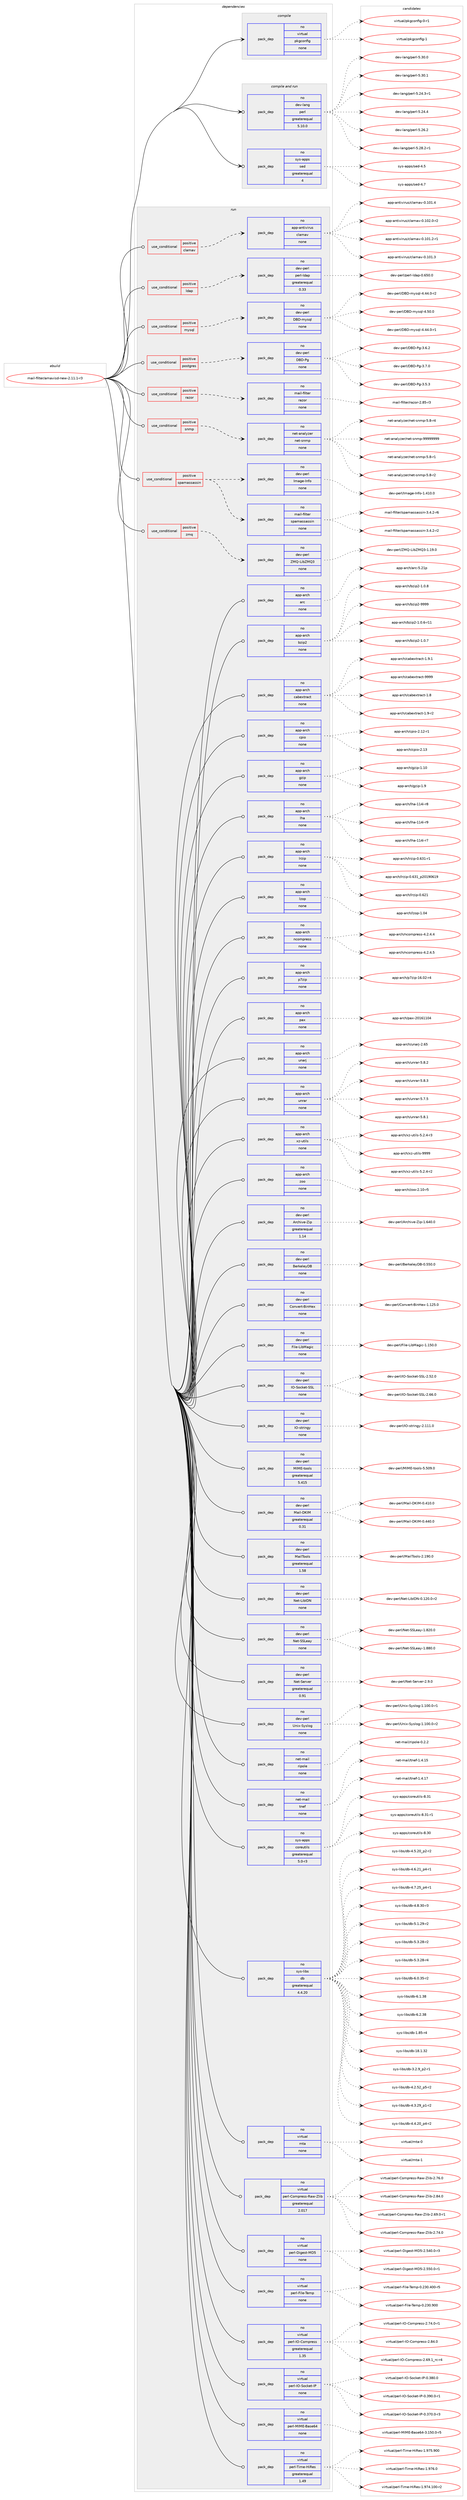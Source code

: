 digraph prolog {

# *************
# Graph options
# *************

newrank=true;
concentrate=true;
compound=true;
graph [rankdir=LR,fontname=Helvetica,fontsize=10,ranksep=1.5];#, ranksep=2.5, nodesep=0.2];
edge  [arrowhead=vee];
node  [fontname=Helvetica,fontsize=10];

# **********
# The ebuild
# **********

subgraph cluster_leftcol {
color=gray;
rank=same;
label=<<i>ebuild</i>>;
id [label="mail-filter/amavisd-new-2.11.1-r3", color=red, width=4, href="../mail-filter/amavisd-new-2.11.1-r3.svg"];
}

# ****************
# The dependencies
# ****************

subgraph cluster_midcol {
color=gray;
label=<<i>dependencies</i>>;
subgraph cluster_compile {
fillcolor="#eeeeee";
style=filled;
label=<<i>compile</i>>;
subgraph pack570745 {
dependency772456 [label=<<TABLE BORDER="0" CELLBORDER="1" CELLSPACING="0" CELLPADDING="4" WIDTH="220"><TR><TD ROWSPAN="6" CELLPADDING="30">pack_dep</TD></TR><TR><TD WIDTH="110">no</TD></TR><TR><TD>virtual</TD></TR><TR><TD>pkgconfig</TD></TR><TR><TD>none</TD></TR><TR><TD></TD></TR></TABLE>>, shape=none, color=blue];
}
id:e -> dependency772456:w [weight=20,style="solid",arrowhead="vee"];
}
subgraph cluster_compileandrun {
fillcolor="#eeeeee";
style=filled;
label=<<i>compile and run</i>>;
subgraph pack570746 {
dependency772457 [label=<<TABLE BORDER="0" CELLBORDER="1" CELLSPACING="0" CELLPADDING="4" WIDTH="220"><TR><TD ROWSPAN="6" CELLPADDING="30">pack_dep</TD></TR><TR><TD WIDTH="110">no</TD></TR><TR><TD>dev-lang</TD></TR><TR><TD>perl</TD></TR><TR><TD>greaterequal</TD></TR><TR><TD>5.10.0</TD></TR></TABLE>>, shape=none, color=blue];
}
id:e -> dependency772457:w [weight=20,style="solid",arrowhead="odotvee"];
subgraph pack570747 {
dependency772458 [label=<<TABLE BORDER="0" CELLBORDER="1" CELLSPACING="0" CELLPADDING="4" WIDTH="220"><TR><TD ROWSPAN="6" CELLPADDING="30">pack_dep</TD></TR><TR><TD WIDTH="110">no</TD></TR><TR><TD>sys-apps</TD></TR><TR><TD>sed</TD></TR><TR><TD>greaterequal</TD></TR><TR><TD>4</TD></TR></TABLE>>, shape=none, color=blue];
}
id:e -> dependency772458:w [weight=20,style="solid",arrowhead="odotvee"];
}
subgraph cluster_run {
fillcolor="#eeeeee";
style=filled;
label=<<i>run</i>>;
subgraph cond188329 {
dependency772459 [label=<<TABLE BORDER="0" CELLBORDER="1" CELLSPACING="0" CELLPADDING="4"><TR><TD ROWSPAN="3" CELLPADDING="10">use_conditional</TD></TR><TR><TD>positive</TD></TR><TR><TD>clamav</TD></TR></TABLE>>, shape=none, color=red];
subgraph pack570748 {
dependency772460 [label=<<TABLE BORDER="0" CELLBORDER="1" CELLSPACING="0" CELLPADDING="4" WIDTH="220"><TR><TD ROWSPAN="6" CELLPADDING="30">pack_dep</TD></TR><TR><TD WIDTH="110">no</TD></TR><TR><TD>app-antivirus</TD></TR><TR><TD>clamav</TD></TR><TR><TD>none</TD></TR><TR><TD></TD></TR></TABLE>>, shape=none, color=blue];
}
dependency772459:e -> dependency772460:w [weight=20,style="dashed",arrowhead="vee"];
}
id:e -> dependency772459:w [weight=20,style="solid",arrowhead="odot"];
subgraph cond188330 {
dependency772461 [label=<<TABLE BORDER="0" CELLBORDER="1" CELLSPACING="0" CELLPADDING="4"><TR><TD ROWSPAN="3" CELLPADDING="10">use_conditional</TD></TR><TR><TD>positive</TD></TR><TR><TD>ldap</TD></TR></TABLE>>, shape=none, color=red];
subgraph pack570749 {
dependency772462 [label=<<TABLE BORDER="0" CELLBORDER="1" CELLSPACING="0" CELLPADDING="4" WIDTH="220"><TR><TD ROWSPAN="6" CELLPADDING="30">pack_dep</TD></TR><TR><TD WIDTH="110">no</TD></TR><TR><TD>dev-perl</TD></TR><TR><TD>perl-ldap</TD></TR><TR><TD>greaterequal</TD></TR><TR><TD>0.33</TD></TR></TABLE>>, shape=none, color=blue];
}
dependency772461:e -> dependency772462:w [weight=20,style="dashed",arrowhead="vee"];
}
id:e -> dependency772461:w [weight=20,style="solid",arrowhead="odot"];
subgraph cond188331 {
dependency772463 [label=<<TABLE BORDER="0" CELLBORDER="1" CELLSPACING="0" CELLPADDING="4"><TR><TD ROWSPAN="3" CELLPADDING="10">use_conditional</TD></TR><TR><TD>positive</TD></TR><TR><TD>mysql</TD></TR></TABLE>>, shape=none, color=red];
subgraph pack570750 {
dependency772464 [label=<<TABLE BORDER="0" CELLBORDER="1" CELLSPACING="0" CELLPADDING="4" WIDTH="220"><TR><TD ROWSPAN="6" CELLPADDING="30">pack_dep</TD></TR><TR><TD WIDTH="110">no</TD></TR><TR><TD>dev-perl</TD></TR><TR><TD>DBD-mysql</TD></TR><TR><TD>none</TD></TR><TR><TD></TD></TR></TABLE>>, shape=none, color=blue];
}
dependency772463:e -> dependency772464:w [weight=20,style="dashed",arrowhead="vee"];
}
id:e -> dependency772463:w [weight=20,style="solid",arrowhead="odot"];
subgraph cond188332 {
dependency772465 [label=<<TABLE BORDER="0" CELLBORDER="1" CELLSPACING="0" CELLPADDING="4"><TR><TD ROWSPAN="3" CELLPADDING="10">use_conditional</TD></TR><TR><TD>positive</TD></TR><TR><TD>postgres</TD></TR></TABLE>>, shape=none, color=red];
subgraph pack570751 {
dependency772466 [label=<<TABLE BORDER="0" CELLBORDER="1" CELLSPACING="0" CELLPADDING="4" WIDTH="220"><TR><TD ROWSPAN="6" CELLPADDING="30">pack_dep</TD></TR><TR><TD WIDTH="110">no</TD></TR><TR><TD>dev-perl</TD></TR><TR><TD>DBD-Pg</TD></TR><TR><TD>none</TD></TR><TR><TD></TD></TR></TABLE>>, shape=none, color=blue];
}
dependency772465:e -> dependency772466:w [weight=20,style="dashed",arrowhead="vee"];
}
id:e -> dependency772465:w [weight=20,style="solid",arrowhead="odot"];
subgraph cond188333 {
dependency772467 [label=<<TABLE BORDER="0" CELLBORDER="1" CELLSPACING="0" CELLPADDING="4"><TR><TD ROWSPAN="3" CELLPADDING="10">use_conditional</TD></TR><TR><TD>positive</TD></TR><TR><TD>razor</TD></TR></TABLE>>, shape=none, color=red];
subgraph pack570752 {
dependency772468 [label=<<TABLE BORDER="0" CELLBORDER="1" CELLSPACING="0" CELLPADDING="4" WIDTH="220"><TR><TD ROWSPAN="6" CELLPADDING="30">pack_dep</TD></TR><TR><TD WIDTH="110">no</TD></TR><TR><TD>mail-filter</TD></TR><TR><TD>razor</TD></TR><TR><TD>none</TD></TR><TR><TD></TD></TR></TABLE>>, shape=none, color=blue];
}
dependency772467:e -> dependency772468:w [weight=20,style="dashed",arrowhead="vee"];
}
id:e -> dependency772467:w [weight=20,style="solid",arrowhead="odot"];
subgraph cond188334 {
dependency772469 [label=<<TABLE BORDER="0" CELLBORDER="1" CELLSPACING="0" CELLPADDING="4"><TR><TD ROWSPAN="3" CELLPADDING="10">use_conditional</TD></TR><TR><TD>positive</TD></TR><TR><TD>snmp</TD></TR></TABLE>>, shape=none, color=red];
subgraph pack570753 {
dependency772470 [label=<<TABLE BORDER="0" CELLBORDER="1" CELLSPACING="0" CELLPADDING="4" WIDTH="220"><TR><TD ROWSPAN="6" CELLPADDING="30">pack_dep</TD></TR><TR><TD WIDTH="110">no</TD></TR><TR><TD>net-analyzer</TD></TR><TR><TD>net-snmp</TD></TR><TR><TD>none</TD></TR><TR><TD></TD></TR></TABLE>>, shape=none, color=blue];
}
dependency772469:e -> dependency772470:w [weight=20,style="dashed",arrowhead="vee"];
}
id:e -> dependency772469:w [weight=20,style="solid",arrowhead="odot"];
subgraph cond188335 {
dependency772471 [label=<<TABLE BORDER="0" CELLBORDER="1" CELLSPACING="0" CELLPADDING="4"><TR><TD ROWSPAN="3" CELLPADDING="10">use_conditional</TD></TR><TR><TD>positive</TD></TR><TR><TD>spamassassin</TD></TR></TABLE>>, shape=none, color=red];
subgraph pack570754 {
dependency772472 [label=<<TABLE BORDER="0" CELLBORDER="1" CELLSPACING="0" CELLPADDING="4" WIDTH="220"><TR><TD ROWSPAN="6" CELLPADDING="30">pack_dep</TD></TR><TR><TD WIDTH="110">no</TD></TR><TR><TD>mail-filter</TD></TR><TR><TD>spamassassin</TD></TR><TR><TD>none</TD></TR><TR><TD></TD></TR></TABLE>>, shape=none, color=blue];
}
dependency772471:e -> dependency772472:w [weight=20,style="dashed",arrowhead="vee"];
subgraph pack570755 {
dependency772473 [label=<<TABLE BORDER="0" CELLBORDER="1" CELLSPACING="0" CELLPADDING="4" WIDTH="220"><TR><TD ROWSPAN="6" CELLPADDING="30">pack_dep</TD></TR><TR><TD WIDTH="110">no</TD></TR><TR><TD>dev-perl</TD></TR><TR><TD>Image-Info</TD></TR><TR><TD>none</TD></TR><TR><TD></TD></TR></TABLE>>, shape=none, color=blue];
}
dependency772471:e -> dependency772473:w [weight=20,style="dashed",arrowhead="vee"];
}
id:e -> dependency772471:w [weight=20,style="solid",arrowhead="odot"];
subgraph cond188336 {
dependency772474 [label=<<TABLE BORDER="0" CELLBORDER="1" CELLSPACING="0" CELLPADDING="4"><TR><TD ROWSPAN="3" CELLPADDING="10">use_conditional</TD></TR><TR><TD>positive</TD></TR><TR><TD>zmq</TD></TR></TABLE>>, shape=none, color=red];
subgraph pack570756 {
dependency772475 [label=<<TABLE BORDER="0" CELLBORDER="1" CELLSPACING="0" CELLPADDING="4" WIDTH="220"><TR><TD ROWSPAN="6" CELLPADDING="30">pack_dep</TD></TR><TR><TD WIDTH="110">no</TD></TR><TR><TD>dev-perl</TD></TR><TR><TD>ZMQ-LibZMQ3</TD></TR><TR><TD>none</TD></TR><TR><TD></TD></TR></TABLE>>, shape=none, color=blue];
}
dependency772474:e -> dependency772475:w [weight=20,style="dashed",arrowhead="vee"];
}
id:e -> dependency772474:w [weight=20,style="solid",arrowhead="odot"];
subgraph pack570757 {
dependency772476 [label=<<TABLE BORDER="0" CELLBORDER="1" CELLSPACING="0" CELLPADDING="4" WIDTH="220"><TR><TD ROWSPAN="6" CELLPADDING="30">pack_dep</TD></TR><TR><TD WIDTH="110">no</TD></TR><TR><TD>app-arch</TD></TR><TR><TD>arc</TD></TR><TR><TD>none</TD></TR><TR><TD></TD></TR></TABLE>>, shape=none, color=blue];
}
id:e -> dependency772476:w [weight=20,style="solid",arrowhead="odot"];
subgraph pack570758 {
dependency772477 [label=<<TABLE BORDER="0" CELLBORDER="1" CELLSPACING="0" CELLPADDING="4" WIDTH="220"><TR><TD ROWSPAN="6" CELLPADDING="30">pack_dep</TD></TR><TR><TD WIDTH="110">no</TD></TR><TR><TD>app-arch</TD></TR><TR><TD>bzip2</TD></TR><TR><TD>none</TD></TR><TR><TD></TD></TR></TABLE>>, shape=none, color=blue];
}
id:e -> dependency772477:w [weight=20,style="solid",arrowhead="odot"];
subgraph pack570759 {
dependency772478 [label=<<TABLE BORDER="0" CELLBORDER="1" CELLSPACING="0" CELLPADDING="4" WIDTH="220"><TR><TD ROWSPAN="6" CELLPADDING="30">pack_dep</TD></TR><TR><TD WIDTH="110">no</TD></TR><TR><TD>app-arch</TD></TR><TR><TD>cabextract</TD></TR><TR><TD>none</TD></TR><TR><TD></TD></TR></TABLE>>, shape=none, color=blue];
}
id:e -> dependency772478:w [weight=20,style="solid",arrowhead="odot"];
subgraph pack570760 {
dependency772479 [label=<<TABLE BORDER="0" CELLBORDER="1" CELLSPACING="0" CELLPADDING="4" WIDTH="220"><TR><TD ROWSPAN="6" CELLPADDING="30">pack_dep</TD></TR><TR><TD WIDTH="110">no</TD></TR><TR><TD>app-arch</TD></TR><TR><TD>cpio</TD></TR><TR><TD>none</TD></TR><TR><TD></TD></TR></TABLE>>, shape=none, color=blue];
}
id:e -> dependency772479:w [weight=20,style="solid",arrowhead="odot"];
subgraph pack570761 {
dependency772480 [label=<<TABLE BORDER="0" CELLBORDER="1" CELLSPACING="0" CELLPADDING="4" WIDTH="220"><TR><TD ROWSPAN="6" CELLPADDING="30">pack_dep</TD></TR><TR><TD WIDTH="110">no</TD></TR><TR><TD>app-arch</TD></TR><TR><TD>gzip</TD></TR><TR><TD>none</TD></TR><TR><TD></TD></TR></TABLE>>, shape=none, color=blue];
}
id:e -> dependency772480:w [weight=20,style="solid",arrowhead="odot"];
subgraph pack570762 {
dependency772481 [label=<<TABLE BORDER="0" CELLBORDER="1" CELLSPACING="0" CELLPADDING="4" WIDTH="220"><TR><TD ROWSPAN="6" CELLPADDING="30">pack_dep</TD></TR><TR><TD WIDTH="110">no</TD></TR><TR><TD>app-arch</TD></TR><TR><TD>lha</TD></TR><TR><TD>none</TD></TR><TR><TD></TD></TR></TABLE>>, shape=none, color=blue];
}
id:e -> dependency772481:w [weight=20,style="solid",arrowhead="odot"];
subgraph pack570763 {
dependency772482 [label=<<TABLE BORDER="0" CELLBORDER="1" CELLSPACING="0" CELLPADDING="4" WIDTH="220"><TR><TD ROWSPAN="6" CELLPADDING="30">pack_dep</TD></TR><TR><TD WIDTH="110">no</TD></TR><TR><TD>app-arch</TD></TR><TR><TD>lrzip</TD></TR><TR><TD>none</TD></TR><TR><TD></TD></TR></TABLE>>, shape=none, color=blue];
}
id:e -> dependency772482:w [weight=20,style="solid",arrowhead="odot"];
subgraph pack570764 {
dependency772483 [label=<<TABLE BORDER="0" CELLBORDER="1" CELLSPACING="0" CELLPADDING="4" WIDTH="220"><TR><TD ROWSPAN="6" CELLPADDING="30">pack_dep</TD></TR><TR><TD WIDTH="110">no</TD></TR><TR><TD>app-arch</TD></TR><TR><TD>lzop</TD></TR><TR><TD>none</TD></TR><TR><TD></TD></TR></TABLE>>, shape=none, color=blue];
}
id:e -> dependency772483:w [weight=20,style="solid",arrowhead="odot"];
subgraph pack570765 {
dependency772484 [label=<<TABLE BORDER="0" CELLBORDER="1" CELLSPACING="0" CELLPADDING="4" WIDTH="220"><TR><TD ROWSPAN="6" CELLPADDING="30">pack_dep</TD></TR><TR><TD WIDTH="110">no</TD></TR><TR><TD>app-arch</TD></TR><TR><TD>ncompress</TD></TR><TR><TD>none</TD></TR><TR><TD></TD></TR></TABLE>>, shape=none, color=blue];
}
id:e -> dependency772484:w [weight=20,style="solid",arrowhead="odot"];
subgraph pack570766 {
dependency772485 [label=<<TABLE BORDER="0" CELLBORDER="1" CELLSPACING="0" CELLPADDING="4" WIDTH="220"><TR><TD ROWSPAN="6" CELLPADDING="30">pack_dep</TD></TR><TR><TD WIDTH="110">no</TD></TR><TR><TD>app-arch</TD></TR><TR><TD>p7zip</TD></TR><TR><TD>none</TD></TR><TR><TD></TD></TR></TABLE>>, shape=none, color=blue];
}
id:e -> dependency772485:w [weight=20,style="solid",arrowhead="odot"];
subgraph pack570767 {
dependency772486 [label=<<TABLE BORDER="0" CELLBORDER="1" CELLSPACING="0" CELLPADDING="4" WIDTH="220"><TR><TD ROWSPAN="6" CELLPADDING="30">pack_dep</TD></TR><TR><TD WIDTH="110">no</TD></TR><TR><TD>app-arch</TD></TR><TR><TD>pax</TD></TR><TR><TD>none</TD></TR><TR><TD></TD></TR></TABLE>>, shape=none, color=blue];
}
id:e -> dependency772486:w [weight=20,style="solid",arrowhead="odot"];
subgraph pack570768 {
dependency772487 [label=<<TABLE BORDER="0" CELLBORDER="1" CELLSPACING="0" CELLPADDING="4" WIDTH="220"><TR><TD ROWSPAN="6" CELLPADDING="30">pack_dep</TD></TR><TR><TD WIDTH="110">no</TD></TR><TR><TD>app-arch</TD></TR><TR><TD>unarj</TD></TR><TR><TD>none</TD></TR><TR><TD></TD></TR></TABLE>>, shape=none, color=blue];
}
id:e -> dependency772487:w [weight=20,style="solid",arrowhead="odot"];
subgraph pack570769 {
dependency772488 [label=<<TABLE BORDER="0" CELLBORDER="1" CELLSPACING="0" CELLPADDING="4" WIDTH="220"><TR><TD ROWSPAN="6" CELLPADDING="30">pack_dep</TD></TR><TR><TD WIDTH="110">no</TD></TR><TR><TD>app-arch</TD></TR><TR><TD>unrar</TD></TR><TR><TD>none</TD></TR><TR><TD></TD></TR></TABLE>>, shape=none, color=blue];
}
id:e -> dependency772488:w [weight=20,style="solid",arrowhead="odot"];
subgraph pack570770 {
dependency772489 [label=<<TABLE BORDER="0" CELLBORDER="1" CELLSPACING="0" CELLPADDING="4" WIDTH="220"><TR><TD ROWSPAN="6" CELLPADDING="30">pack_dep</TD></TR><TR><TD WIDTH="110">no</TD></TR><TR><TD>app-arch</TD></TR><TR><TD>xz-utils</TD></TR><TR><TD>none</TD></TR><TR><TD></TD></TR></TABLE>>, shape=none, color=blue];
}
id:e -> dependency772489:w [weight=20,style="solid",arrowhead="odot"];
subgraph pack570771 {
dependency772490 [label=<<TABLE BORDER="0" CELLBORDER="1" CELLSPACING="0" CELLPADDING="4" WIDTH="220"><TR><TD ROWSPAN="6" CELLPADDING="30">pack_dep</TD></TR><TR><TD WIDTH="110">no</TD></TR><TR><TD>app-arch</TD></TR><TR><TD>zoo</TD></TR><TR><TD>none</TD></TR><TR><TD></TD></TR></TABLE>>, shape=none, color=blue];
}
id:e -> dependency772490:w [weight=20,style="solid",arrowhead="odot"];
subgraph pack570772 {
dependency772491 [label=<<TABLE BORDER="0" CELLBORDER="1" CELLSPACING="0" CELLPADDING="4" WIDTH="220"><TR><TD ROWSPAN="6" CELLPADDING="30">pack_dep</TD></TR><TR><TD WIDTH="110">no</TD></TR><TR><TD>dev-perl</TD></TR><TR><TD>Archive-Zip</TD></TR><TR><TD>greaterequal</TD></TR><TR><TD>1.14</TD></TR></TABLE>>, shape=none, color=blue];
}
id:e -> dependency772491:w [weight=20,style="solid",arrowhead="odot"];
subgraph pack570773 {
dependency772492 [label=<<TABLE BORDER="0" CELLBORDER="1" CELLSPACING="0" CELLPADDING="4" WIDTH="220"><TR><TD ROWSPAN="6" CELLPADDING="30">pack_dep</TD></TR><TR><TD WIDTH="110">no</TD></TR><TR><TD>dev-perl</TD></TR><TR><TD>BerkeleyDB</TD></TR><TR><TD>none</TD></TR><TR><TD></TD></TR></TABLE>>, shape=none, color=blue];
}
id:e -> dependency772492:w [weight=20,style="solid",arrowhead="odot"];
subgraph pack570774 {
dependency772493 [label=<<TABLE BORDER="0" CELLBORDER="1" CELLSPACING="0" CELLPADDING="4" WIDTH="220"><TR><TD ROWSPAN="6" CELLPADDING="30">pack_dep</TD></TR><TR><TD WIDTH="110">no</TD></TR><TR><TD>dev-perl</TD></TR><TR><TD>Convert-BinHex</TD></TR><TR><TD>none</TD></TR><TR><TD></TD></TR></TABLE>>, shape=none, color=blue];
}
id:e -> dependency772493:w [weight=20,style="solid",arrowhead="odot"];
subgraph pack570775 {
dependency772494 [label=<<TABLE BORDER="0" CELLBORDER="1" CELLSPACING="0" CELLPADDING="4" WIDTH="220"><TR><TD ROWSPAN="6" CELLPADDING="30">pack_dep</TD></TR><TR><TD WIDTH="110">no</TD></TR><TR><TD>dev-perl</TD></TR><TR><TD>File-LibMagic</TD></TR><TR><TD>none</TD></TR><TR><TD></TD></TR></TABLE>>, shape=none, color=blue];
}
id:e -> dependency772494:w [weight=20,style="solid",arrowhead="odot"];
subgraph pack570776 {
dependency772495 [label=<<TABLE BORDER="0" CELLBORDER="1" CELLSPACING="0" CELLPADDING="4" WIDTH="220"><TR><TD ROWSPAN="6" CELLPADDING="30">pack_dep</TD></TR><TR><TD WIDTH="110">no</TD></TR><TR><TD>dev-perl</TD></TR><TR><TD>IO-Socket-SSL</TD></TR><TR><TD>none</TD></TR><TR><TD></TD></TR></TABLE>>, shape=none, color=blue];
}
id:e -> dependency772495:w [weight=20,style="solid",arrowhead="odot"];
subgraph pack570777 {
dependency772496 [label=<<TABLE BORDER="0" CELLBORDER="1" CELLSPACING="0" CELLPADDING="4" WIDTH="220"><TR><TD ROWSPAN="6" CELLPADDING="30">pack_dep</TD></TR><TR><TD WIDTH="110">no</TD></TR><TR><TD>dev-perl</TD></TR><TR><TD>IO-stringy</TD></TR><TR><TD>none</TD></TR><TR><TD></TD></TR></TABLE>>, shape=none, color=blue];
}
id:e -> dependency772496:w [weight=20,style="solid",arrowhead="odot"];
subgraph pack570778 {
dependency772497 [label=<<TABLE BORDER="0" CELLBORDER="1" CELLSPACING="0" CELLPADDING="4" WIDTH="220"><TR><TD ROWSPAN="6" CELLPADDING="30">pack_dep</TD></TR><TR><TD WIDTH="110">no</TD></TR><TR><TD>dev-perl</TD></TR><TR><TD>MIME-tools</TD></TR><TR><TD>greaterequal</TD></TR><TR><TD>5.415</TD></TR></TABLE>>, shape=none, color=blue];
}
id:e -> dependency772497:w [weight=20,style="solid",arrowhead="odot"];
subgraph pack570779 {
dependency772498 [label=<<TABLE BORDER="0" CELLBORDER="1" CELLSPACING="0" CELLPADDING="4" WIDTH="220"><TR><TD ROWSPAN="6" CELLPADDING="30">pack_dep</TD></TR><TR><TD WIDTH="110">no</TD></TR><TR><TD>dev-perl</TD></TR><TR><TD>Mail-DKIM</TD></TR><TR><TD>greaterequal</TD></TR><TR><TD>0.31</TD></TR></TABLE>>, shape=none, color=blue];
}
id:e -> dependency772498:w [weight=20,style="solid",arrowhead="odot"];
subgraph pack570780 {
dependency772499 [label=<<TABLE BORDER="0" CELLBORDER="1" CELLSPACING="0" CELLPADDING="4" WIDTH="220"><TR><TD ROWSPAN="6" CELLPADDING="30">pack_dep</TD></TR><TR><TD WIDTH="110">no</TD></TR><TR><TD>dev-perl</TD></TR><TR><TD>MailTools</TD></TR><TR><TD>greaterequal</TD></TR><TR><TD>1.58</TD></TR></TABLE>>, shape=none, color=blue];
}
id:e -> dependency772499:w [weight=20,style="solid",arrowhead="odot"];
subgraph pack570781 {
dependency772500 [label=<<TABLE BORDER="0" CELLBORDER="1" CELLSPACING="0" CELLPADDING="4" WIDTH="220"><TR><TD ROWSPAN="6" CELLPADDING="30">pack_dep</TD></TR><TR><TD WIDTH="110">no</TD></TR><TR><TD>dev-perl</TD></TR><TR><TD>Net-LibIDN</TD></TR><TR><TD>none</TD></TR><TR><TD></TD></TR></TABLE>>, shape=none, color=blue];
}
id:e -> dependency772500:w [weight=20,style="solid",arrowhead="odot"];
subgraph pack570782 {
dependency772501 [label=<<TABLE BORDER="0" CELLBORDER="1" CELLSPACING="0" CELLPADDING="4" WIDTH="220"><TR><TD ROWSPAN="6" CELLPADDING="30">pack_dep</TD></TR><TR><TD WIDTH="110">no</TD></TR><TR><TD>dev-perl</TD></TR><TR><TD>Net-SSLeay</TD></TR><TR><TD>none</TD></TR><TR><TD></TD></TR></TABLE>>, shape=none, color=blue];
}
id:e -> dependency772501:w [weight=20,style="solid",arrowhead="odot"];
subgraph pack570783 {
dependency772502 [label=<<TABLE BORDER="0" CELLBORDER="1" CELLSPACING="0" CELLPADDING="4" WIDTH="220"><TR><TD ROWSPAN="6" CELLPADDING="30">pack_dep</TD></TR><TR><TD WIDTH="110">no</TD></TR><TR><TD>dev-perl</TD></TR><TR><TD>Net-Server</TD></TR><TR><TD>greaterequal</TD></TR><TR><TD>0.91</TD></TR></TABLE>>, shape=none, color=blue];
}
id:e -> dependency772502:w [weight=20,style="solid",arrowhead="odot"];
subgraph pack570784 {
dependency772503 [label=<<TABLE BORDER="0" CELLBORDER="1" CELLSPACING="0" CELLPADDING="4" WIDTH="220"><TR><TD ROWSPAN="6" CELLPADDING="30">pack_dep</TD></TR><TR><TD WIDTH="110">no</TD></TR><TR><TD>dev-perl</TD></TR><TR><TD>Unix-Syslog</TD></TR><TR><TD>none</TD></TR><TR><TD></TD></TR></TABLE>>, shape=none, color=blue];
}
id:e -> dependency772503:w [weight=20,style="solid",arrowhead="odot"];
subgraph pack570785 {
dependency772504 [label=<<TABLE BORDER="0" CELLBORDER="1" CELLSPACING="0" CELLPADDING="4" WIDTH="220"><TR><TD ROWSPAN="6" CELLPADDING="30">pack_dep</TD></TR><TR><TD WIDTH="110">no</TD></TR><TR><TD>net-mail</TD></TR><TR><TD>ripole</TD></TR><TR><TD>none</TD></TR><TR><TD></TD></TR></TABLE>>, shape=none, color=blue];
}
id:e -> dependency772504:w [weight=20,style="solid",arrowhead="odot"];
subgraph pack570786 {
dependency772505 [label=<<TABLE BORDER="0" CELLBORDER="1" CELLSPACING="0" CELLPADDING="4" WIDTH="220"><TR><TD ROWSPAN="6" CELLPADDING="30">pack_dep</TD></TR><TR><TD WIDTH="110">no</TD></TR><TR><TD>net-mail</TD></TR><TR><TD>tnef</TD></TR><TR><TD>none</TD></TR><TR><TD></TD></TR></TABLE>>, shape=none, color=blue];
}
id:e -> dependency772505:w [weight=20,style="solid",arrowhead="odot"];
subgraph pack570787 {
dependency772506 [label=<<TABLE BORDER="0" CELLBORDER="1" CELLSPACING="0" CELLPADDING="4" WIDTH="220"><TR><TD ROWSPAN="6" CELLPADDING="30">pack_dep</TD></TR><TR><TD WIDTH="110">no</TD></TR><TR><TD>sys-apps</TD></TR><TR><TD>coreutils</TD></TR><TR><TD>greaterequal</TD></TR><TR><TD>5.0-r3</TD></TR></TABLE>>, shape=none, color=blue];
}
id:e -> dependency772506:w [weight=20,style="solid",arrowhead="odot"];
subgraph pack570788 {
dependency772507 [label=<<TABLE BORDER="0" CELLBORDER="1" CELLSPACING="0" CELLPADDING="4" WIDTH="220"><TR><TD ROWSPAN="6" CELLPADDING="30">pack_dep</TD></TR><TR><TD WIDTH="110">no</TD></TR><TR><TD>sys-libs</TD></TR><TR><TD>db</TD></TR><TR><TD>greaterequal</TD></TR><TR><TD>4.4.20</TD></TR></TABLE>>, shape=none, color=blue];
}
id:e -> dependency772507:w [weight=20,style="solid",arrowhead="odot"];
subgraph pack570789 {
dependency772508 [label=<<TABLE BORDER="0" CELLBORDER="1" CELLSPACING="0" CELLPADDING="4" WIDTH="220"><TR><TD ROWSPAN="6" CELLPADDING="30">pack_dep</TD></TR><TR><TD WIDTH="110">no</TD></TR><TR><TD>virtual</TD></TR><TR><TD>mta</TD></TR><TR><TD>none</TD></TR><TR><TD></TD></TR></TABLE>>, shape=none, color=blue];
}
id:e -> dependency772508:w [weight=20,style="solid",arrowhead="odot"];
subgraph pack570790 {
dependency772509 [label=<<TABLE BORDER="0" CELLBORDER="1" CELLSPACING="0" CELLPADDING="4" WIDTH="220"><TR><TD ROWSPAN="6" CELLPADDING="30">pack_dep</TD></TR><TR><TD WIDTH="110">no</TD></TR><TR><TD>virtual</TD></TR><TR><TD>perl-Compress-Raw-Zlib</TD></TR><TR><TD>greaterequal</TD></TR><TR><TD>2.017</TD></TR></TABLE>>, shape=none, color=blue];
}
id:e -> dependency772509:w [weight=20,style="solid",arrowhead="odot"];
subgraph pack570791 {
dependency772510 [label=<<TABLE BORDER="0" CELLBORDER="1" CELLSPACING="0" CELLPADDING="4" WIDTH="220"><TR><TD ROWSPAN="6" CELLPADDING="30">pack_dep</TD></TR><TR><TD WIDTH="110">no</TD></TR><TR><TD>virtual</TD></TR><TR><TD>perl-Digest-MD5</TD></TR><TR><TD>none</TD></TR><TR><TD></TD></TR></TABLE>>, shape=none, color=blue];
}
id:e -> dependency772510:w [weight=20,style="solid",arrowhead="odot"];
subgraph pack570792 {
dependency772511 [label=<<TABLE BORDER="0" CELLBORDER="1" CELLSPACING="0" CELLPADDING="4" WIDTH="220"><TR><TD ROWSPAN="6" CELLPADDING="30">pack_dep</TD></TR><TR><TD WIDTH="110">no</TD></TR><TR><TD>virtual</TD></TR><TR><TD>perl-File-Temp</TD></TR><TR><TD>none</TD></TR><TR><TD></TD></TR></TABLE>>, shape=none, color=blue];
}
id:e -> dependency772511:w [weight=20,style="solid",arrowhead="odot"];
subgraph pack570793 {
dependency772512 [label=<<TABLE BORDER="0" CELLBORDER="1" CELLSPACING="0" CELLPADDING="4" WIDTH="220"><TR><TD ROWSPAN="6" CELLPADDING="30">pack_dep</TD></TR><TR><TD WIDTH="110">no</TD></TR><TR><TD>virtual</TD></TR><TR><TD>perl-IO-Compress</TD></TR><TR><TD>greaterequal</TD></TR><TR><TD>1.35</TD></TR></TABLE>>, shape=none, color=blue];
}
id:e -> dependency772512:w [weight=20,style="solid",arrowhead="odot"];
subgraph pack570794 {
dependency772513 [label=<<TABLE BORDER="0" CELLBORDER="1" CELLSPACING="0" CELLPADDING="4" WIDTH="220"><TR><TD ROWSPAN="6" CELLPADDING="30">pack_dep</TD></TR><TR><TD WIDTH="110">no</TD></TR><TR><TD>virtual</TD></TR><TR><TD>perl-IO-Socket-IP</TD></TR><TR><TD>none</TD></TR><TR><TD></TD></TR></TABLE>>, shape=none, color=blue];
}
id:e -> dependency772513:w [weight=20,style="solid",arrowhead="odot"];
subgraph pack570795 {
dependency772514 [label=<<TABLE BORDER="0" CELLBORDER="1" CELLSPACING="0" CELLPADDING="4" WIDTH="220"><TR><TD ROWSPAN="6" CELLPADDING="30">pack_dep</TD></TR><TR><TD WIDTH="110">no</TD></TR><TR><TD>virtual</TD></TR><TR><TD>perl-MIME-Base64</TD></TR><TR><TD>none</TD></TR><TR><TD></TD></TR></TABLE>>, shape=none, color=blue];
}
id:e -> dependency772514:w [weight=20,style="solid",arrowhead="odot"];
subgraph pack570796 {
dependency772515 [label=<<TABLE BORDER="0" CELLBORDER="1" CELLSPACING="0" CELLPADDING="4" WIDTH="220"><TR><TD ROWSPAN="6" CELLPADDING="30">pack_dep</TD></TR><TR><TD WIDTH="110">no</TD></TR><TR><TD>virtual</TD></TR><TR><TD>perl-Time-HiRes</TD></TR><TR><TD>greaterequal</TD></TR><TR><TD>1.49</TD></TR></TABLE>>, shape=none, color=blue];
}
id:e -> dependency772515:w [weight=20,style="solid",arrowhead="odot"];
}
}

# **************
# The candidates
# **************

subgraph cluster_choices {
rank=same;
color=gray;
label=<<i>candidates</i>>;

subgraph choice570745 {
color=black;
nodesep=1;
choice11810511411611797108471121071039911111010210510345484511449 [label="virtual/pkgconfig-0-r1", color=red, width=4,href="../virtual/pkgconfig-0-r1.svg"];
choice1181051141161179710847112107103991111101021051034549 [label="virtual/pkgconfig-1", color=red, width=4,href="../virtual/pkgconfig-1.svg"];
dependency772456:e -> choice11810511411611797108471121071039911111010210510345484511449:w [style=dotted,weight="100"];
dependency772456:e -> choice1181051141161179710847112107103991111101021051034549:w [style=dotted,weight="100"];
}
subgraph choice570746 {
color=black;
nodesep=1;
choice100101118451089711010347112101114108455346505246514511449 [label="dev-lang/perl-5.24.3-r1", color=red, width=4,href="../dev-lang/perl-5.24.3-r1.svg"];
choice10010111845108971101034711210111410845534650524652 [label="dev-lang/perl-5.24.4", color=red, width=4,href="../dev-lang/perl-5.24.4.svg"];
choice10010111845108971101034711210111410845534650544650 [label="dev-lang/perl-5.26.2", color=red, width=4,href="../dev-lang/perl-5.26.2.svg"];
choice100101118451089711010347112101114108455346505646504511449 [label="dev-lang/perl-5.28.2-r1", color=red, width=4,href="../dev-lang/perl-5.28.2-r1.svg"];
choice10010111845108971101034711210111410845534651484648 [label="dev-lang/perl-5.30.0", color=red, width=4,href="../dev-lang/perl-5.30.0.svg"];
choice10010111845108971101034711210111410845534651484649 [label="dev-lang/perl-5.30.1", color=red, width=4,href="../dev-lang/perl-5.30.1.svg"];
dependency772457:e -> choice100101118451089711010347112101114108455346505246514511449:w [style=dotted,weight="100"];
dependency772457:e -> choice10010111845108971101034711210111410845534650524652:w [style=dotted,weight="100"];
dependency772457:e -> choice10010111845108971101034711210111410845534650544650:w [style=dotted,weight="100"];
dependency772457:e -> choice100101118451089711010347112101114108455346505646504511449:w [style=dotted,weight="100"];
dependency772457:e -> choice10010111845108971101034711210111410845534651484648:w [style=dotted,weight="100"];
dependency772457:e -> choice10010111845108971101034711210111410845534651484649:w [style=dotted,weight="100"];
}
subgraph choice570747 {
color=black;
nodesep=1;
choice11512111545971121121154711510110045524653 [label="sys-apps/sed-4.5", color=red, width=4,href="../sys-apps/sed-4.5.svg"];
choice11512111545971121121154711510110045524655 [label="sys-apps/sed-4.7", color=red, width=4,href="../sys-apps/sed-4.7.svg"];
dependency772458:e -> choice11512111545971121121154711510110045524653:w [style=dotted,weight="100"];
dependency772458:e -> choice11512111545971121121154711510110045524655:w [style=dotted,weight="100"];
}
subgraph choice570748 {
color=black;
nodesep=1;
choice9711211245971101161051181051141171154799108971099711845484649484946504511449 [label="app-antivirus/clamav-0.101.2-r1", color=red, width=4,href="../app-antivirus/clamav-0.101.2-r1.svg"];
choice971121124597110116105118105114117115479910897109971184548464948494651 [label="app-antivirus/clamav-0.101.3", color=red, width=4,href="../app-antivirus/clamav-0.101.3.svg"];
choice971121124597110116105118105114117115479910897109971184548464948494652 [label="app-antivirus/clamav-0.101.4", color=red, width=4,href="../app-antivirus/clamav-0.101.4.svg"];
choice9711211245971101161051181051141171154799108971099711845484649485046484511450 [label="app-antivirus/clamav-0.102.0-r2", color=red, width=4,href="../app-antivirus/clamav-0.102.0-r2.svg"];
dependency772460:e -> choice9711211245971101161051181051141171154799108971099711845484649484946504511449:w [style=dotted,weight="100"];
dependency772460:e -> choice971121124597110116105118105114117115479910897109971184548464948494651:w [style=dotted,weight="100"];
dependency772460:e -> choice971121124597110116105118105114117115479910897109971184548464948494652:w [style=dotted,weight="100"];
dependency772460:e -> choice9711211245971101161051181051141171154799108971099711845484649485046484511450:w [style=dotted,weight="100"];
}
subgraph choice570749 {
color=black;
nodesep=1;
choice100101118451121011141084711210111410845108100971124548465453484648 [label="dev-perl/perl-ldap-0.650.0", color=red, width=4,href="../dev-perl/perl-ldap-0.650.0.svg"];
dependency772462:e -> choice100101118451121011141084711210111410845108100971124548465453484648:w [style=dotted,weight="100"];
}
subgraph choice570750 {
color=black;
nodesep=1;
choice100101118451121011141084768666845109121115113108455246525246484511449 [label="dev-perl/DBD-mysql-4.44.0-r1", color=red, width=4,href="../dev-perl/DBD-mysql-4.44.0-r1.svg"];
choice100101118451121011141084768666845109121115113108455246525246484511450 [label="dev-perl/DBD-mysql-4.44.0-r2", color=red, width=4,href="../dev-perl/DBD-mysql-4.44.0-r2.svg"];
choice10010111845112101114108476866684510912111511310845524653484648 [label="dev-perl/DBD-mysql-4.50.0", color=red, width=4,href="../dev-perl/DBD-mysql-4.50.0.svg"];
dependency772464:e -> choice100101118451121011141084768666845109121115113108455246525246484511449:w [style=dotted,weight="100"];
dependency772464:e -> choice100101118451121011141084768666845109121115113108455246525246484511450:w [style=dotted,weight="100"];
dependency772464:e -> choice10010111845112101114108476866684510912111511310845524653484648:w [style=dotted,weight="100"];
}
subgraph choice570751 {
color=black;
nodesep=1;
choice10010111845112101114108476866684580103455146534651 [label="dev-perl/DBD-Pg-3.5.3", color=red, width=4,href="../dev-perl/DBD-Pg-3.5.3.svg"];
choice10010111845112101114108476866684580103455146544650 [label="dev-perl/DBD-Pg-3.6.2", color=red, width=4,href="../dev-perl/DBD-Pg-3.6.2.svg"];
choice10010111845112101114108476866684580103455146554648 [label="dev-perl/DBD-Pg-3.7.0", color=red, width=4,href="../dev-perl/DBD-Pg-3.7.0.svg"];
dependency772466:e -> choice10010111845112101114108476866684580103455146534651:w [style=dotted,weight="100"];
dependency772466:e -> choice10010111845112101114108476866684580103455146544650:w [style=dotted,weight="100"];
dependency772466:e -> choice10010111845112101114108476866684580103455146554648:w [style=dotted,weight="100"];
}
subgraph choice570752 {
color=black;
nodesep=1;
choice1099710510845102105108116101114471149712211111445504656534511451 [label="mail-filter/razor-2.85-r3", color=red, width=4,href="../mail-filter/razor-2.85-r3.svg"];
dependency772468:e -> choice1099710510845102105108116101114471149712211111445504656534511451:w [style=dotted,weight="100"];
}
subgraph choice570753 {
color=black;
nodesep=1;
choice1101011164597110971081211221011144711010111645115110109112455346564511449 [label="net-analyzer/net-snmp-5.8-r1", color=red, width=4,href="../net-analyzer/net-snmp-5.8-r1.svg"];
choice1101011164597110971081211221011144711010111645115110109112455346564511450 [label="net-analyzer/net-snmp-5.8-r2", color=red, width=4,href="../net-analyzer/net-snmp-5.8-r2.svg"];
choice1101011164597110971081211221011144711010111645115110109112455346564511452 [label="net-analyzer/net-snmp-5.8-r4", color=red, width=4,href="../net-analyzer/net-snmp-5.8-r4.svg"];
choice1101011164597110971081211221011144711010111645115110109112455757575757575757 [label="net-analyzer/net-snmp-99999999", color=red, width=4,href="../net-analyzer/net-snmp-99999999.svg"];
dependency772470:e -> choice1101011164597110971081211221011144711010111645115110109112455346564511449:w [style=dotted,weight="100"];
dependency772470:e -> choice1101011164597110971081211221011144711010111645115110109112455346564511450:w [style=dotted,weight="100"];
dependency772470:e -> choice1101011164597110971081211221011144711010111645115110109112455346564511452:w [style=dotted,weight="100"];
dependency772470:e -> choice1101011164597110971081211221011144711010111645115110109112455757575757575757:w [style=dotted,weight="100"];
}
subgraph choice570754 {
color=black;
nodesep=1;
choice1099710510845102105108116101114471151129710997115115971151151051104551465246504511450 [label="mail-filter/spamassassin-3.4.2-r2", color=red, width=4,href="../mail-filter/spamassassin-3.4.2-r2.svg"];
choice1099710510845102105108116101114471151129710997115115971151151051104551465246504511454 [label="mail-filter/spamassassin-3.4.2-r6", color=red, width=4,href="../mail-filter/spamassassin-3.4.2-r6.svg"];
dependency772472:e -> choice1099710510845102105108116101114471151129710997115115971151151051104551465246504511450:w [style=dotted,weight="100"];
dependency772472:e -> choice1099710510845102105108116101114471151129710997115115971151151051104551465246504511454:w [style=dotted,weight="100"];
}
subgraph choice570755 {
color=black;
nodesep=1;
choice1001011184511210111410847731099710310145731101021114549465249484648 [label="dev-perl/Image-Info-1.410.0", color=red, width=4,href="../dev-perl/Image-Info-1.410.0.svg"];
dependency772473:e -> choice1001011184511210111410847731099710310145731101021114549465249484648:w [style=dotted,weight="100"];
}
subgraph choice570756 {
color=black;
nodesep=1;
choice10010111845112101114108479077814576105989077815145494649574648 [label="dev-perl/ZMQ-LibZMQ3-1.19.0", color=red, width=4,href="../dev-perl/ZMQ-LibZMQ3-1.19.0.svg"];
dependency772475:e -> choice10010111845112101114108479077814576105989077815145494649574648:w [style=dotted,weight="100"];
}
subgraph choice570757 {
color=black;
nodesep=1;
choice971121124597114991044797114994553465049112 [label="app-arch/arc-5.21p", color=red, width=4,href="../app-arch/arc-5.21p.svg"];
dependency772476:e -> choice971121124597114991044797114994553465049112:w [style=dotted,weight="100"];
}
subgraph choice570758 {
color=black;
nodesep=1;
choice97112112459711499104479812210511250454946484654451144949 [label="app-arch/bzip2-1.0.6-r11", color=red, width=4,href="../app-arch/bzip2-1.0.6-r11.svg"];
choice97112112459711499104479812210511250454946484655 [label="app-arch/bzip2-1.0.7", color=red, width=4,href="../app-arch/bzip2-1.0.7.svg"];
choice97112112459711499104479812210511250454946484656 [label="app-arch/bzip2-1.0.8", color=red, width=4,href="../app-arch/bzip2-1.0.8.svg"];
choice971121124597114991044798122105112504557575757 [label="app-arch/bzip2-9999", color=red, width=4,href="../app-arch/bzip2-9999.svg"];
dependency772477:e -> choice97112112459711499104479812210511250454946484654451144949:w [style=dotted,weight="100"];
dependency772477:e -> choice97112112459711499104479812210511250454946484655:w [style=dotted,weight="100"];
dependency772477:e -> choice97112112459711499104479812210511250454946484656:w [style=dotted,weight="100"];
dependency772477:e -> choice971121124597114991044798122105112504557575757:w [style=dotted,weight="100"];
}
subgraph choice570759 {
color=black;
nodesep=1;
choice9711211245971149910447999798101120116114979911645494656 [label="app-arch/cabextract-1.8", color=red, width=4,href="../app-arch/cabextract-1.8.svg"];
choice97112112459711499104479997981011201161149799116454946574511450 [label="app-arch/cabextract-1.9-r2", color=red, width=4,href="../app-arch/cabextract-1.9-r2.svg"];
choice97112112459711499104479997981011201161149799116454946574649 [label="app-arch/cabextract-1.9.1", color=red, width=4,href="../app-arch/cabextract-1.9.1.svg"];
choice971121124597114991044799979810112011611497991164557575757 [label="app-arch/cabextract-9999", color=red, width=4,href="../app-arch/cabextract-9999.svg"];
dependency772478:e -> choice9711211245971149910447999798101120116114979911645494656:w [style=dotted,weight="100"];
dependency772478:e -> choice97112112459711499104479997981011201161149799116454946574511450:w [style=dotted,weight="100"];
dependency772478:e -> choice97112112459711499104479997981011201161149799116454946574649:w [style=dotted,weight="100"];
dependency772478:e -> choice971121124597114991044799979810112011611497991164557575757:w [style=dotted,weight="100"];
}
subgraph choice570760 {
color=black;
nodesep=1;
choice97112112459711499104479911210511145504649504511449 [label="app-arch/cpio-2.12-r1", color=red, width=4,href="../app-arch/cpio-2.12-r1.svg"];
choice9711211245971149910447991121051114550464951 [label="app-arch/cpio-2.13", color=red, width=4,href="../app-arch/cpio-2.13.svg"];
dependency772479:e -> choice97112112459711499104479911210511145504649504511449:w [style=dotted,weight="100"];
dependency772479:e -> choice9711211245971149910447991121051114550464951:w [style=dotted,weight="100"];
}
subgraph choice570761 {
color=black;
nodesep=1;
choice97112112459711499104471031221051124549464948 [label="app-arch/gzip-1.10", color=red, width=4,href="../app-arch/gzip-1.10.svg"];
choice971121124597114991044710312210511245494657 [label="app-arch/gzip-1.9", color=red, width=4,href="../app-arch/gzip-1.9.svg"];
dependency772480:e -> choice97112112459711499104471031221051124549464948:w [style=dotted,weight="100"];
dependency772480:e -> choice971121124597114991044710312210511245494657:w [style=dotted,weight="100"];
}
subgraph choice570762 {
color=black;
nodesep=1;
choice971121124597114991044710810497454949521054511455 [label="app-arch/lha-114i-r7", color=red, width=4,href="../app-arch/lha-114i-r7.svg"];
choice971121124597114991044710810497454949521054511456 [label="app-arch/lha-114i-r8", color=red, width=4,href="../app-arch/lha-114i-r8.svg"];
choice971121124597114991044710810497454949521054511457 [label="app-arch/lha-114i-r9", color=red, width=4,href="../app-arch/lha-114i-r9.svg"];
dependency772481:e -> choice971121124597114991044710810497454949521054511455:w [style=dotted,weight="100"];
dependency772481:e -> choice971121124597114991044710810497454949521054511456:w [style=dotted,weight="100"];
dependency772481:e -> choice971121124597114991044710810497454949521054511457:w [style=dotted,weight="100"];
}
subgraph choice570763 {
color=black;
nodesep=1;
choice9711211245971149910447108114122105112454846545049 [label="app-arch/lrzip-0.621", color=red, width=4,href="../app-arch/lrzip-0.621.svg"];
choice97112112459711499104471081141221051124548465451494511449 [label="app-arch/lrzip-0.631-r1", color=red, width=4,href="../app-arch/lrzip-0.631-r1.svg"];
choice9711211245971149910447108114122105112454846545149951125048495748544957 [label="app-arch/lrzip-0.631_p20190619", color=red, width=4,href="../app-arch/lrzip-0.631_p20190619.svg"];
dependency772482:e -> choice9711211245971149910447108114122105112454846545049:w [style=dotted,weight="100"];
dependency772482:e -> choice97112112459711499104471081141221051124548465451494511449:w [style=dotted,weight="100"];
dependency772482:e -> choice9711211245971149910447108114122105112454846545149951125048495748544957:w [style=dotted,weight="100"];
}
subgraph choice570764 {
color=black;
nodesep=1;
choice97112112459711499104471081221111124549464852 [label="app-arch/lzop-1.04", color=red, width=4,href="../app-arch/lzop-1.04.svg"];
dependency772483:e -> choice97112112459711499104471081221111124549464852:w [style=dotted,weight="100"];
}
subgraph choice570765 {
color=black;
nodesep=1;
choice9711211245971149910447110991111091121141011151154552465046524652 [label="app-arch/ncompress-4.2.4.4", color=red, width=4,href="../app-arch/ncompress-4.2.4.4.svg"];
choice9711211245971149910447110991111091121141011151154552465046524653 [label="app-arch/ncompress-4.2.4.5", color=red, width=4,href="../app-arch/ncompress-4.2.4.5.svg"];
dependency772484:e -> choice9711211245971149910447110991111091121141011151154552465046524652:w [style=dotted,weight="100"];
dependency772484:e -> choice9711211245971149910447110991111091121141011151154552465046524653:w [style=dotted,weight="100"];
}
subgraph choice570766 {
color=black;
nodesep=1;
choice9711211245971149910447112551221051124549544648504511452 [label="app-arch/p7zip-16.02-r4", color=red, width=4,href="../app-arch/p7zip-16.02-r4.svg"];
dependency772485:e -> choice9711211245971149910447112551221051124549544648504511452:w [style=dotted,weight="100"];
}
subgraph choice570767 {
color=black;
nodesep=1;
choice971121124597114991044711297120455048495449494852 [label="app-arch/pax-20161104", color=red, width=4,href="../app-arch/pax-20161104.svg"];
dependency772486:e -> choice971121124597114991044711297120455048495449494852:w [style=dotted,weight="100"];
}
subgraph choice570768 {
color=black;
nodesep=1;
choice9711211245971149910447117110971141064550465453 [label="app-arch/unarj-2.65", color=red, width=4,href="../app-arch/unarj-2.65.svg"];
dependency772487:e -> choice9711211245971149910447117110971141064550465453:w [style=dotted,weight="100"];
}
subgraph choice570769 {
color=black;
nodesep=1;
choice971121124597114991044711711011497114455346554653 [label="app-arch/unrar-5.7.5", color=red, width=4,href="../app-arch/unrar-5.7.5.svg"];
choice971121124597114991044711711011497114455346564649 [label="app-arch/unrar-5.8.1", color=red, width=4,href="../app-arch/unrar-5.8.1.svg"];
choice971121124597114991044711711011497114455346564650 [label="app-arch/unrar-5.8.2", color=red, width=4,href="../app-arch/unrar-5.8.2.svg"];
choice971121124597114991044711711011497114455346564651 [label="app-arch/unrar-5.8.3", color=red, width=4,href="../app-arch/unrar-5.8.3.svg"];
dependency772488:e -> choice971121124597114991044711711011497114455346554653:w [style=dotted,weight="100"];
dependency772488:e -> choice971121124597114991044711711011497114455346564649:w [style=dotted,weight="100"];
dependency772488:e -> choice971121124597114991044711711011497114455346564650:w [style=dotted,weight="100"];
dependency772488:e -> choice971121124597114991044711711011497114455346564651:w [style=dotted,weight="100"];
}
subgraph choice570770 {
color=black;
nodesep=1;
choice9711211245971149910447120122451171161051081154553465046524511450 [label="app-arch/xz-utils-5.2.4-r2", color=red, width=4,href="../app-arch/xz-utils-5.2.4-r2.svg"];
choice9711211245971149910447120122451171161051081154553465046524511451 [label="app-arch/xz-utils-5.2.4-r3", color=red, width=4,href="../app-arch/xz-utils-5.2.4-r3.svg"];
choice9711211245971149910447120122451171161051081154557575757 [label="app-arch/xz-utils-9999", color=red, width=4,href="../app-arch/xz-utils-9999.svg"];
dependency772489:e -> choice9711211245971149910447120122451171161051081154553465046524511450:w [style=dotted,weight="100"];
dependency772489:e -> choice9711211245971149910447120122451171161051081154553465046524511451:w [style=dotted,weight="100"];
dependency772489:e -> choice9711211245971149910447120122451171161051081154557575757:w [style=dotted,weight="100"];
}
subgraph choice570771 {
color=black;
nodesep=1;
choice971121124597114991044712211111145504649484511453 [label="app-arch/zoo-2.10-r5", color=red, width=4,href="../app-arch/zoo-2.10-r5.svg"];
dependency772490:e -> choice971121124597114991044712211111145504649484511453:w [style=dotted,weight="100"];
}
subgraph choice570772 {
color=black;
nodesep=1;
choice1001011184511210111410847651149910410511810145901051124549465452484648 [label="dev-perl/Archive-Zip-1.640.0", color=red, width=4,href="../dev-perl/Archive-Zip-1.640.0.svg"];
dependency772491:e -> choice1001011184511210111410847651149910410511810145901051124549465452484648:w [style=dotted,weight="100"];
}
subgraph choice570773 {
color=black;
nodesep=1;
choice10010111845112101114108476610111410710110810112168664548465353484648 [label="dev-perl/BerkeleyDB-0.550.0", color=red, width=4,href="../dev-perl/BerkeleyDB-0.550.0.svg"];
dependency772492:e -> choice10010111845112101114108476610111410710110810112168664548465353484648:w [style=dotted,weight="100"];
}
subgraph choice570774 {
color=black;
nodesep=1;
choice1001011184511210111410847671111101181011141164566105110721011204549464950534648 [label="dev-perl/Convert-BinHex-1.125.0", color=red, width=4,href="../dev-perl/Convert-BinHex-1.125.0.svg"];
dependency772493:e -> choice1001011184511210111410847671111101181011141164566105110721011204549464950534648:w [style=dotted,weight="100"];
}
subgraph choice570775 {
color=black;
nodesep=1;
choice1001011184511210111410847701051081014576105987797103105994549464953484648 [label="dev-perl/File-LibMagic-1.150.0", color=red, width=4,href="../dev-perl/File-LibMagic-1.150.0.svg"];
dependency772494:e -> choice1001011184511210111410847701051081014576105987797103105994549464953484648:w [style=dotted,weight="100"];
}
subgraph choice570776 {
color=black;
nodesep=1;
choice100101118451121011141084773794583111991071011164583837645504653504648 [label="dev-perl/IO-Socket-SSL-2.52.0", color=red, width=4,href="../dev-perl/IO-Socket-SSL-2.52.0.svg"];
choice100101118451121011141084773794583111991071011164583837645504654544648 [label="dev-perl/IO-Socket-SSL-2.66.0", color=red, width=4,href="../dev-perl/IO-Socket-SSL-2.66.0.svg"];
dependency772495:e -> choice100101118451121011141084773794583111991071011164583837645504653504648:w [style=dotted,weight="100"];
dependency772495:e -> choice100101118451121011141084773794583111991071011164583837645504654544648:w [style=dotted,weight="100"];
}
subgraph choice570777 {
color=black;
nodesep=1;
choice10010111845112101114108477379451151161141051101031214550464949494648 [label="dev-perl/IO-stringy-2.111.0", color=red, width=4,href="../dev-perl/IO-stringy-2.111.0.svg"];
dependency772496:e -> choice10010111845112101114108477379451151161141051101031214550464949494648:w [style=dotted,weight="100"];
}
subgraph choice570778 {
color=black;
nodesep=1;
choice100101118451121011141084777737769451161111111081154553465348574648 [label="dev-perl/MIME-tools-5.509.0", color=red, width=4,href="../dev-perl/MIME-tools-5.509.0.svg"];
dependency772497:e -> choice100101118451121011141084777737769451161111111081154553465348574648:w [style=dotted,weight="100"];
}
subgraph choice570779 {
color=black;
nodesep=1;
choice1001011184511210111410847779710510845687573774548465249484648 [label="dev-perl/Mail-DKIM-0.410.0", color=red, width=4,href="../dev-perl/Mail-DKIM-0.410.0.svg"];
choice1001011184511210111410847779710510845687573774548465252484648 [label="dev-perl/Mail-DKIM-0.440.0", color=red, width=4,href="../dev-perl/Mail-DKIM-0.440.0.svg"];
dependency772498:e -> choice1001011184511210111410847779710510845687573774548465249484648:w [style=dotted,weight="100"];
dependency772498:e -> choice1001011184511210111410847779710510845687573774548465252484648:w [style=dotted,weight="100"];
}
subgraph choice570780 {
color=black;
nodesep=1;
choice10010111845112101114108477797105108841111111081154550464957484648 [label="dev-perl/MailTools-2.190.0", color=red, width=4,href="../dev-perl/MailTools-2.190.0.svg"];
dependency772499:e -> choice10010111845112101114108477797105108841111111081154550464957484648:w [style=dotted,weight="100"];
}
subgraph choice570781 {
color=black;
nodesep=1;
choice10010111845112101114108477810111645761059873687845484649504846484511450 [label="dev-perl/Net-LibIDN-0.120.0-r2", color=red, width=4,href="../dev-perl/Net-LibIDN-0.120.0-r2.svg"];
dependency772500:e -> choice10010111845112101114108477810111645761059873687845484649504846484511450:w [style=dotted,weight="100"];
}
subgraph choice570782 {
color=black;
nodesep=1;
choice10010111845112101114108477810111645838376101971214549465650484648 [label="dev-perl/Net-SSLeay-1.820.0", color=red, width=4,href="../dev-perl/Net-SSLeay-1.820.0.svg"];
choice10010111845112101114108477810111645838376101971214549465656484648 [label="dev-perl/Net-SSLeay-1.880.0", color=red, width=4,href="../dev-perl/Net-SSLeay-1.880.0.svg"];
dependency772501:e -> choice10010111845112101114108477810111645838376101971214549465650484648:w [style=dotted,weight="100"];
dependency772501:e -> choice10010111845112101114108477810111645838376101971214549465656484648:w [style=dotted,weight="100"];
}
subgraph choice570783 {
color=black;
nodesep=1;
choice1001011184511210111410847781011164583101114118101114455046574648 [label="dev-perl/Net-Server-2.9.0", color=red, width=4,href="../dev-perl/Net-Server-2.9.0.svg"];
dependency772502:e -> choice1001011184511210111410847781011164583101114118101114455046574648:w [style=dotted,weight="100"];
}
subgraph choice570784 {
color=black;
nodesep=1;
choice100101118451121011141084785110105120458312111510811110345494649484846484511449 [label="dev-perl/Unix-Syslog-1.100.0-r1", color=red, width=4,href="../dev-perl/Unix-Syslog-1.100.0-r1.svg"];
choice100101118451121011141084785110105120458312111510811110345494649484846484511450 [label="dev-perl/Unix-Syslog-1.100.0-r2", color=red, width=4,href="../dev-perl/Unix-Syslog-1.100.0-r2.svg"];
dependency772503:e -> choice100101118451121011141084785110105120458312111510811110345494649484846484511449:w [style=dotted,weight="100"];
dependency772503:e -> choice100101118451121011141084785110105120458312111510811110345494649484846484511450:w [style=dotted,weight="100"];
}
subgraph choice570785 {
color=black;
nodesep=1;
choice110101116451099710510847114105112111108101454846504650 [label="net-mail/ripole-0.2.2", color=red, width=4,href="../net-mail/ripole-0.2.2.svg"];
dependency772504:e -> choice110101116451099710510847114105112111108101454846504650:w [style=dotted,weight="100"];
}
subgraph choice570786 {
color=black;
nodesep=1;
choice11010111645109971051084711611010110245494652464953 [label="net-mail/tnef-1.4.15", color=red, width=4,href="../net-mail/tnef-1.4.15.svg"];
choice11010111645109971051084711611010110245494652464955 [label="net-mail/tnef-1.4.17", color=red, width=4,href="../net-mail/tnef-1.4.17.svg"];
dependency772505:e -> choice11010111645109971051084711611010110245494652464953:w [style=dotted,weight="100"];
dependency772505:e -> choice11010111645109971051084711611010110245494652464955:w [style=dotted,weight="100"];
}
subgraph choice570787 {
color=black;
nodesep=1;
choice115121115459711211211547991111141011171161051081154556465148 [label="sys-apps/coreutils-8.30", color=red, width=4,href="../sys-apps/coreutils-8.30.svg"];
choice115121115459711211211547991111141011171161051081154556465149 [label="sys-apps/coreutils-8.31", color=red, width=4,href="../sys-apps/coreutils-8.31.svg"];
choice1151211154597112112115479911111410111711610510811545564651494511449 [label="sys-apps/coreutils-8.31-r1", color=red, width=4,href="../sys-apps/coreutils-8.31-r1.svg"];
dependency772506:e -> choice115121115459711211211547991111141011171161051081154556465148:w [style=dotted,weight="100"];
dependency772506:e -> choice115121115459711211211547991111141011171161051081154556465149:w [style=dotted,weight="100"];
dependency772506:e -> choice1151211154597112112115479911111410111711610510811545564651494511449:w [style=dotted,weight="100"];
}
subgraph choice570788 {
color=black;
nodesep=1;
choice1151211154510810598115471009845494656534511452 [label="sys-libs/db-1.85-r4", color=red, width=4,href="../sys-libs/db-1.85-r4.svg"];
choice115121115451081059811547100984549564649465150 [label="sys-libs/db-18.1.32", color=red, width=4,href="../sys-libs/db-18.1.32.svg"];
choice1151211154510810598115471009845514650465795112504511449 [label="sys-libs/db-3.2.9_p2-r1", color=red, width=4,href="../sys-libs/db-3.2.9_p2-r1.svg"];
choice115121115451081059811547100984552465046535095112534511450 [label="sys-libs/db-4.2.52_p5-r2", color=red, width=4,href="../sys-libs/db-4.2.52_p5-r2.svg"];
choice115121115451081059811547100984552465146505795112494511450 [label="sys-libs/db-4.3.29_p1-r2", color=red, width=4,href="../sys-libs/db-4.3.29_p1-r2.svg"];
choice115121115451081059811547100984552465246504895112524511450 [label="sys-libs/db-4.4.20_p4-r2", color=red, width=4,href="../sys-libs/db-4.4.20_p4-r2.svg"];
choice115121115451081059811547100984552465346504895112504511450 [label="sys-libs/db-4.5.20_p2-r2", color=red, width=4,href="../sys-libs/db-4.5.20_p2-r2.svg"];
choice115121115451081059811547100984552465446504995112524511449 [label="sys-libs/db-4.6.21_p4-r1", color=red, width=4,href="../sys-libs/db-4.6.21_p4-r1.svg"];
choice115121115451081059811547100984552465546505395112524511449 [label="sys-libs/db-4.7.25_p4-r1", color=red, width=4,href="../sys-libs/db-4.7.25_p4-r1.svg"];
choice11512111545108105981154710098455246564651484511451 [label="sys-libs/db-4.8.30-r3", color=red, width=4,href="../sys-libs/db-4.8.30-r3.svg"];
choice11512111545108105981154710098455346494650574511450 [label="sys-libs/db-5.1.29-r2", color=red, width=4,href="../sys-libs/db-5.1.29-r2.svg"];
choice11512111545108105981154710098455346514650564511450 [label="sys-libs/db-5.3.28-r2", color=red, width=4,href="../sys-libs/db-5.3.28-r2.svg"];
choice11512111545108105981154710098455346514650564511452 [label="sys-libs/db-5.3.28-r4", color=red, width=4,href="../sys-libs/db-5.3.28-r4.svg"];
choice11512111545108105981154710098455446484651534511450 [label="sys-libs/db-6.0.35-r2", color=red, width=4,href="../sys-libs/db-6.0.35-r2.svg"];
choice1151211154510810598115471009845544649465156 [label="sys-libs/db-6.1.38", color=red, width=4,href="../sys-libs/db-6.1.38.svg"];
choice1151211154510810598115471009845544650465156 [label="sys-libs/db-6.2.38", color=red, width=4,href="../sys-libs/db-6.2.38.svg"];
dependency772507:e -> choice1151211154510810598115471009845494656534511452:w [style=dotted,weight="100"];
dependency772507:e -> choice115121115451081059811547100984549564649465150:w [style=dotted,weight="100"];
dependency772507:e -> choice1151211154510810598115471009845514650465795112504511449:w [style=dotted,weight="100"];
dependency772507:e -> choice115121115451081059811547100984552465046535095112534511450:w [style=dotted,weight="100"];
dependency772507:e -> choice115121115451081059811547100984552465146505795112494511450:w [style=dotted,weight="100"];
dependency772507:e -> choice115121115451081059811547100984552465246504895112524511450:w [style=dotted,weight="100"];
dependency772507:e -> choice115121115451081059811547100984552465346504895112504511450:w [style=dotted,weight="100"];
dependency772507:e -> choice115121115451081059811547100984552465446504995112524511449:w [style=dotted,weight="100"];
dependency772507:e -> choice115121115451081059811547100984552465546505395112524511449:w [style=dotted,weight="100"];
dependency772507:e -> choice11512111545108105981154710098455246564651484511451:w [style=dotted,weight="100"];
dependency772507:e -> choice11512111545108105981154710098455346494650574511450:w [style=dotted,weight="100"];
dependency772507:e -> choice11512111545108105981154710098455346514650564511450:w [style=dotted,weight="100"];
dependency772507:e -> choice11512111545108105981154710098455346514650564511452:w [style=dotted,weight="100"];
dependency772507:e -> choice11512111545108105981154710098455446484651534511450:w [style=dotted,weight="100"];
dependency772507:e -> choice1151211154510810598115471009845544649465156:w [style=dotted,weight="100"];
dependency772507:e -> choice1151211154510810598115471009845544650465156:w [style=dotted,weight="100"];
}
subgraph choice570789 {
color=black;
nodesep=1;
choice1181051141161179710847109116974548 [label="virtual/mta-0", color=red, width=4,href="../virtual/mta-0.svg"];
choice1181051141161179710847109116974549 [label="virtual/mta-1", color=red, width=4,href="../virtual/mta-1.svg"];
dependency772508:e -> choice1181051141161179710847109116974548:w [style=dotted,weight="100"];
dependency772508:e -> choice1181051141161179710847109116974549:w [style=dotted,weight="100"];
}
subgraph choice570790 {
color=black;
nodesep=1;
choice11810511411611797108471121011141084567111109112114101115115458297119459010810598455046545746484511449 [label="virtual/perl-Compress-Raw-Zlib-2.69.0-r1", color=red, width=4,href="../virtual/perl-Compress-Raw-Zlib-2.69.0-r1.svg"];
choice1181051141161179710847112101114108456711110911211410111511545829711945901081059845504655524648 [label="virtual/perl-Compress-Raw-Zlib-2.74.0", color=red, width=4,href="../virtual/perl-Compress-Raw-Zlib-2.74.0.svg"];
choice1181051141161179710847112101114108456711110911211410111511545829711945901081059845504655544648 [label="virtual/perl-Compress-Raw-Zlib-2.76.0", color=red, width=4,href="../virtual/perl-Compress-Raw-Zlib-2.76.0.svg"];
choice1181051141161179710847112101114108456711110911211410111511545829711945901081059845504656524648 [label="virtual/perl-Compress-Raw-Zlib-2.84.0", color=red, width=4,href="../virtual/perl-Compress-Raw-Zlib-2.84.0.svg"];
dependency772509:e -> choice11810511411611797108471121011141084567111109112114101115115458297119459010810598455046545746484511449:w [style=dotted,weight="100"];
dependency772509:e -> choice1181051141161179710847112101114108456711110911211410111511545829711945901081059845504655524648:w [style=dotted,weight="100"];
dependency772509:e -> choice1181051141161179710847112101114108456711110911211410111511545829711945901081059845504655544648:w [style=dotted,weight="100"];
dependency772509:e -> choice1181051141161179710847112101114108456711110911211410111511545829711945901081059845504656524648:w [style=dotted,weight="100"];
}
subgraph choice570791 {
color=black;
nodesep=1;
choice118105114116117971084711210111410845681051031011151164577685345504653524846484511451 [label="virtual/perl-Digest-MD5-2.540.0-r3", color=red, width=4,href="../virtual/perl-Digest-MD5-2.540.0-r3.svg"];
choice118105114116117971084711210111410845681051031011151164577685345504653534846484511449 [label="virtual/perl-Digest-MD5-2.550.0-r1", color=red, width=4,href="../virtual/perl-Digest-MD5-2.550.0-r1.svg"];
dependency772510:e -> choice118105114116117971084711210111410845681051031011151164577685345504653524846484511451:w [style=dotted,weight="100"];
dependency772510:e -> choice118105114116117971084711210111410845681051031011151164577685345504653534846484511449:w [style=dotted,weight="100"];
}
subgraph choice570792 {
color=black;
nodesep=1;
choice118105114116117971084711210111410845701051081014584101109112454846505148465248484511453 [label="virtual/perl-File-Temp-0.230.400-r5", color=red, width=4,href="../virtual/perl-File-Temp-0.230.400-r5.svg"];
choice11810511411611797108471121011141084570105108101458410110911245484650514846574848 [label="virtual/perl-File-Temp-0.230.900", color=red, width=4,href="../virtual/perl-File-Temp-0.230.900.svg"];
dependency772511:e -> choice118105114116117971084711210111410845701051081014584101109112454846505148465248484511453:w [style=dotted,weight="100"];
dependency772511:e -> choice11810511411611797108471121011141084570105108101458410110911245484650514846574848:w [style=dotted,weight="100"];
}
subgraph choice570793 {
color=black;
nodesep=1;
choice118105114116117971084711210111410845737945671111091121141011151154550465457464995114994511452 [label="virtual/perl-IO-Compress-2.69.1_rc-r4", color=red, width=4,href="../virtual/perl-IO-Compress-2.69.1_rc-r4.svg"];
choice11810511411611797108471121011141084573794567111109112114101115115455046555246484511449 [label="virtual/perl-IO-Compress-2.74.0-r1", color=red, width=4,href="../virtual/perl-IO-Compress-2.74.0-r1.svg"];
choice1181051141161179710847112101114108457379456711110911211410111511545504656524648 [label="virtual/perl-IO-Compress-2.84.0", color=red, width=4,href="../virtual/perl-IO-Compress-2.84.0.svg"];
dependency772512:e -> choice118105114116117971084711210111410845737945671111091121141011151154550465457464995114994511452:w [style=dotted,weight="100"];
dependency772512:e -> choice11810511411611797108471121011141084573794567111109112114101115115455046555246484511449:w [style=dotted,weight="100"];
dependency772512:e -> choice1181051141161179710847112101114108457379456711110911211410111511545504656524648:w [style=dotted,weight="100"];
}
subgraph choice570794 {
color=black;
nodesep=1;
choice118105114116117971084711210111410845737945831119910710111645738045484651554846484511451 [label="virtual/perl-IO-Socket-IP-0.370.0-r3", color=red, width=4,href="../virtual/perl-IO-Socket-IP-0.370.0-r3.svg"];
choice11810511411611797108471121011141084573794583111991071011164573804548465156484648 [label="virtual/perl-IO-Socket-IP-0.380.0", color=red, width=4,href="../virtual/perl-IO-Socket-IP-0.380.0.svg"];
choice118105114116117971084711210111410845737945831119910710111645738045484651574846484511449 [label="virtual/perl-IO-Socket-IP-0.390.0-r1", color=red, width=4,href="../virtual/perl-IO-Socket-IP-0.390.0-r1.svg"];
dependency772513:e -> choice118105114116117971084711210111410845737945831119910710111645738045484651554846484511451:w [style=dotted,weight="100"];
dependency772513:e -> choice11810511411611797108471121011141084573794583111991071011164573804548465156484648:w [style=dotted,weight="100"];
dependency772513:e -> choice118105114116117971084711210111410845737945831119910710111645738045484651574846484511449:w [style=dotted,weight="100"];
}
subgraph choice570795 {
color=black;
nodesep=1;
choice11810511411611797108471121011141084577737769456697115101545245514649534846484511453 [label="virtual/perl-MIME-Base64-3.150.0-r5", color=red, width=4,href="../virtual/perl-MIME-Base64-3.150.0-r5.svg"];
dependency772514:e -> choice11810511411611797108471121011141084577737769456697115101545245514649534846484511453:w [style=dotted,weight="100"];
}
subgraph choice570796 {
color=black;
nodesep=1;
choice11810511411611797108471121011141084584105109101457210582101115454946575552464948484511450 [label="virtual/perl-Time-HiRes-1.974.100-r2", color=red, width=4,href="../virtual/perl-Time-HiRes-1.974.100-r2.svg"];
choice1181051141161179710847112101114108458410510910145721058210111545494657555346574848 [label="virtual/perl-Time-HiRes-1.975.900", color=red, width=4,href="../virtual/perl-Time-HiRes-1.975.900.svg"];
choice118105114116117971084711210111410845841051091014572105821011154549465755544648 [label="virtual/perl-Time-HiRes-1.976.0", color=red, width=4,href="../virtual/perl-Time-HiRes-1.976.0.svg"];
dependency772515:e -> choice11810511411611797108471121011141084584105109101457210582101115454946575552464948484511450:w [style=dotted,weight="100"];
dependency772515:e -> choice1181051141161179710847112101114108458410510910145721058210111545494657555346574848:w [style=dotted,weight="100"];
dependency772515:e -> choice118105114116117971084711210111410845841051091014572105821011154549465755544648:w [style=dotted,weight="100"];
}
}

}
